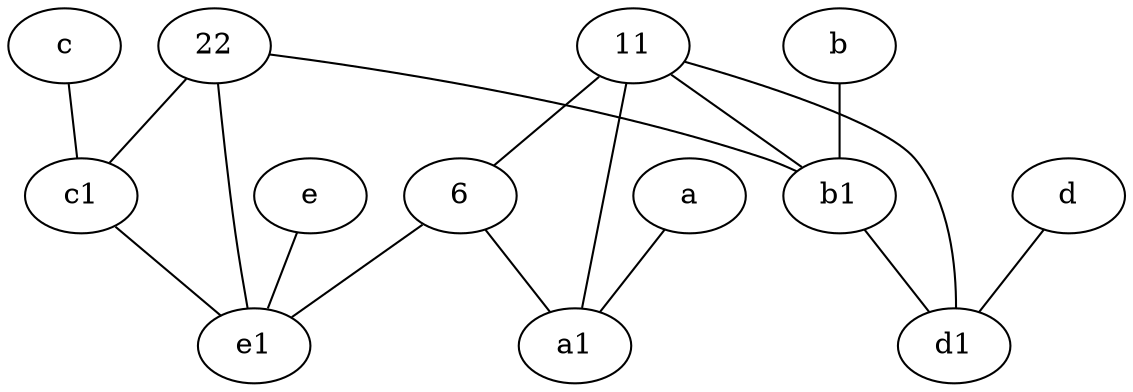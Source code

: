 graph {
	c1 [pos="4.5,3!"]
	6
	22
	c [pos="4.5,2!"]
	b1 [pos="9,4!"]
	b [pos="10,4!"]
	d [pos="2,5!"]
	e [pos="7,9!"]
	11
	e1 [pos="7,7!"]
	d1 [pos="3,5!"]
	a [pos="8,2!"]
	a1 [pos="8,3!"]
	e -- e1
	11 -- b1
	6 -- e1
	d -- d1
	c1 -- e1
	22 -- b1
	b1 -- d1
	b -- b1
	11 -- d1
	6 -- a1
	11 -- 6
	c -- c1
	a -- a1
	22 -- e1
	22 -- c1
	11 -- a1
}
